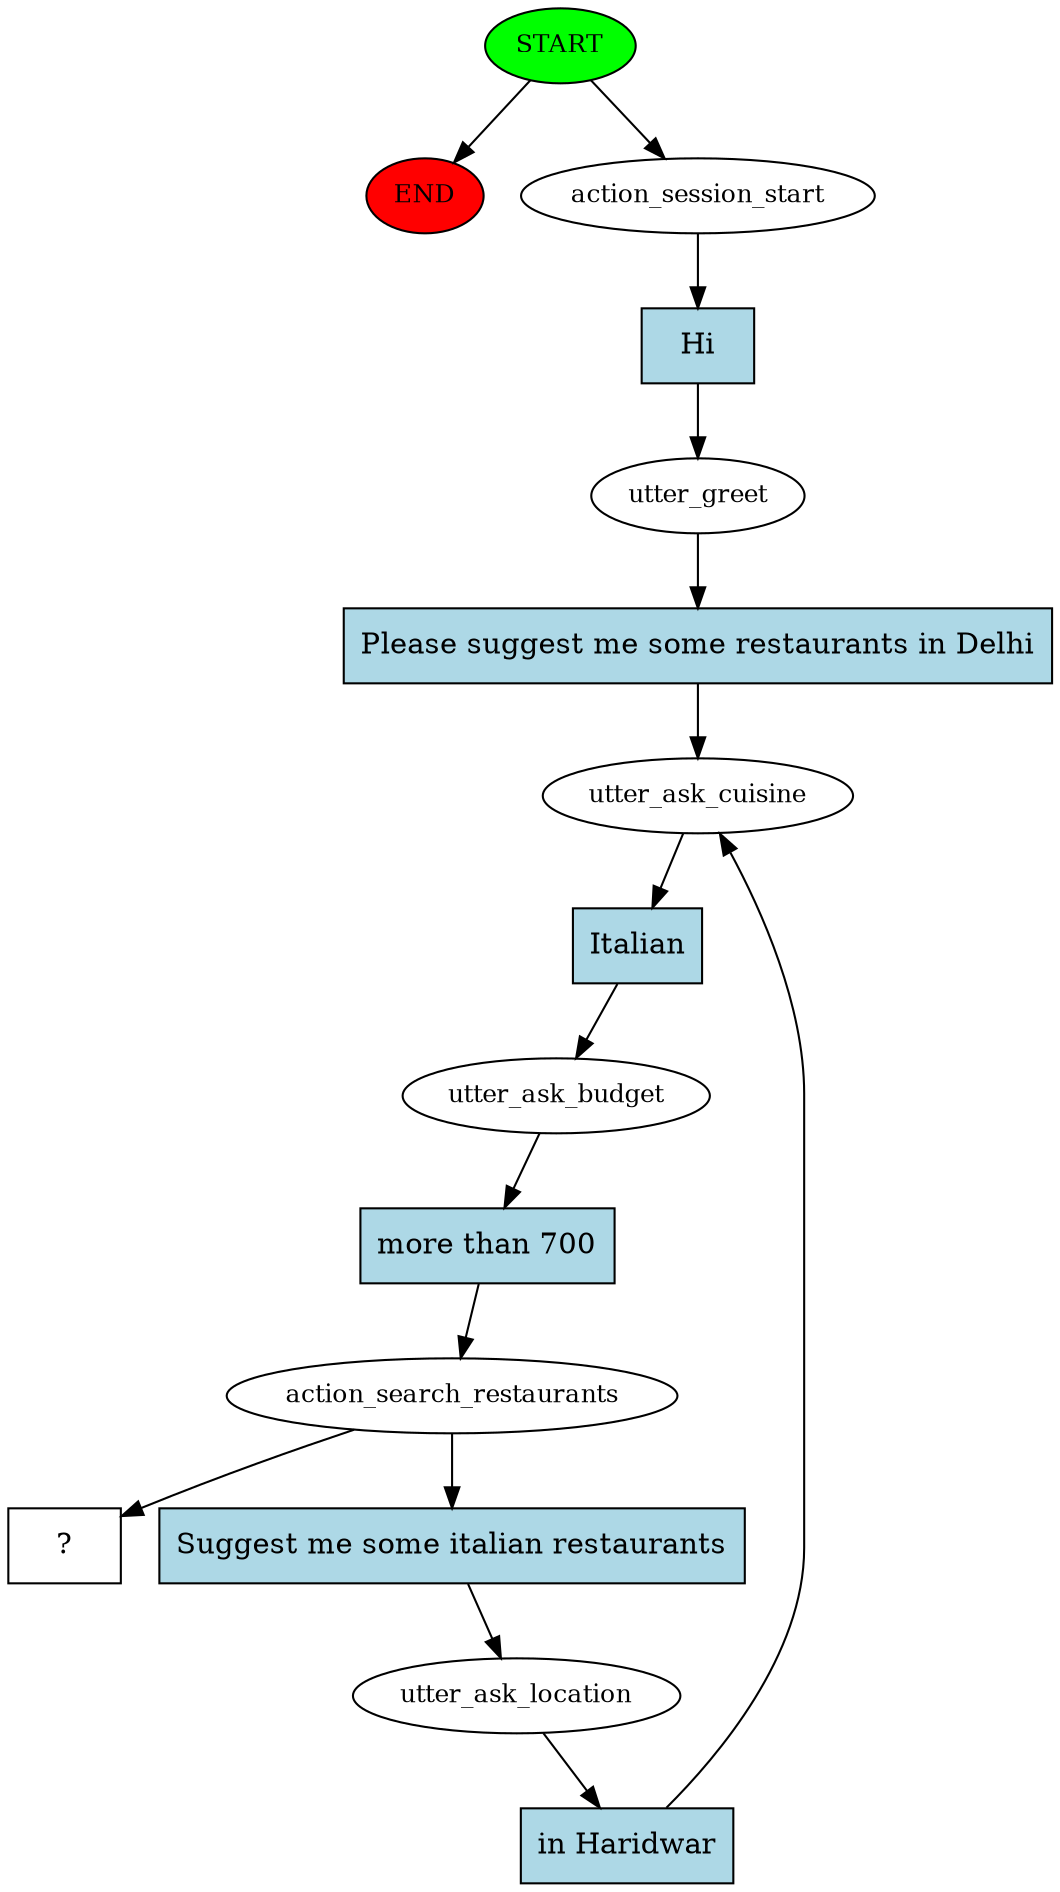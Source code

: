 digraph  {
0 [class="start active", fillcolor=green, fontsize=12, label=START, style=filled];
"-1" [class=end, fillcolor=red, fontsize=12, label=END, style=filled];
1 [class=active, fontsize=12, label=action_session_start];
2 [class=active, fontsize=12, label=utter_greet];
3 [class=active, fontsize=12, label=utter_ask_cuisine];
4 [class=active, fontsize=12, label=utter_ask_budget];
5 [class=active, fontsize=12, label=action_search_restaurants];
6 [class=active, fontsize=12, label=utter_ask_location];
10 [class="intent dashed active", label="  ?  ", shape=rect];
11 [class="intent active", fillcolor=lightblue, label=Hi, shape=rect, style=filled];
12 [class="intent active", fillcolor=lightblue, label="Please suggest me some restaurants in Delhi", shape=rect, style=filled];
13 [class="intent active", fillcolor=lightblue, label=Italian, shape=rect, style=filled];
14 [class="intent active", fillcolor=lightblue, label="more than 700", shape=rect, style=filled];
15 [class="intent active", fillcolor=lightblue, label="Suggest me some italian restaurants", shape=rect, style=filled];
16 [class="intent active", fillcolor=lightblue, label="in Haridwar", shape=rect, style=filled];
0 -> "-1"  [class="", key=NONE, label=""];
0 -> 1  [class=active, key=NONE, label=""];
1 -> 11  [class=active, key=0];
2 -> 12  [class=active, key=0];
3 -> 13  [class=active, key=0];
4 -> 14  [class=active, key=0];
5 -> 10  [class=active, key=NONE, label=""];
5 -> 15  [class=active, key=0];
6 -> 16  [class=active, key=0];
11 -> 2  [class=active, key=0];
12 -> 3  [class=active, key=0];
13 -> 4  [class=active, key=0];
14 -> 5  [class=active, key=0];
15 -> 6  [class=active, key=0];
16 -> 3  [class=active, key=0];
}
